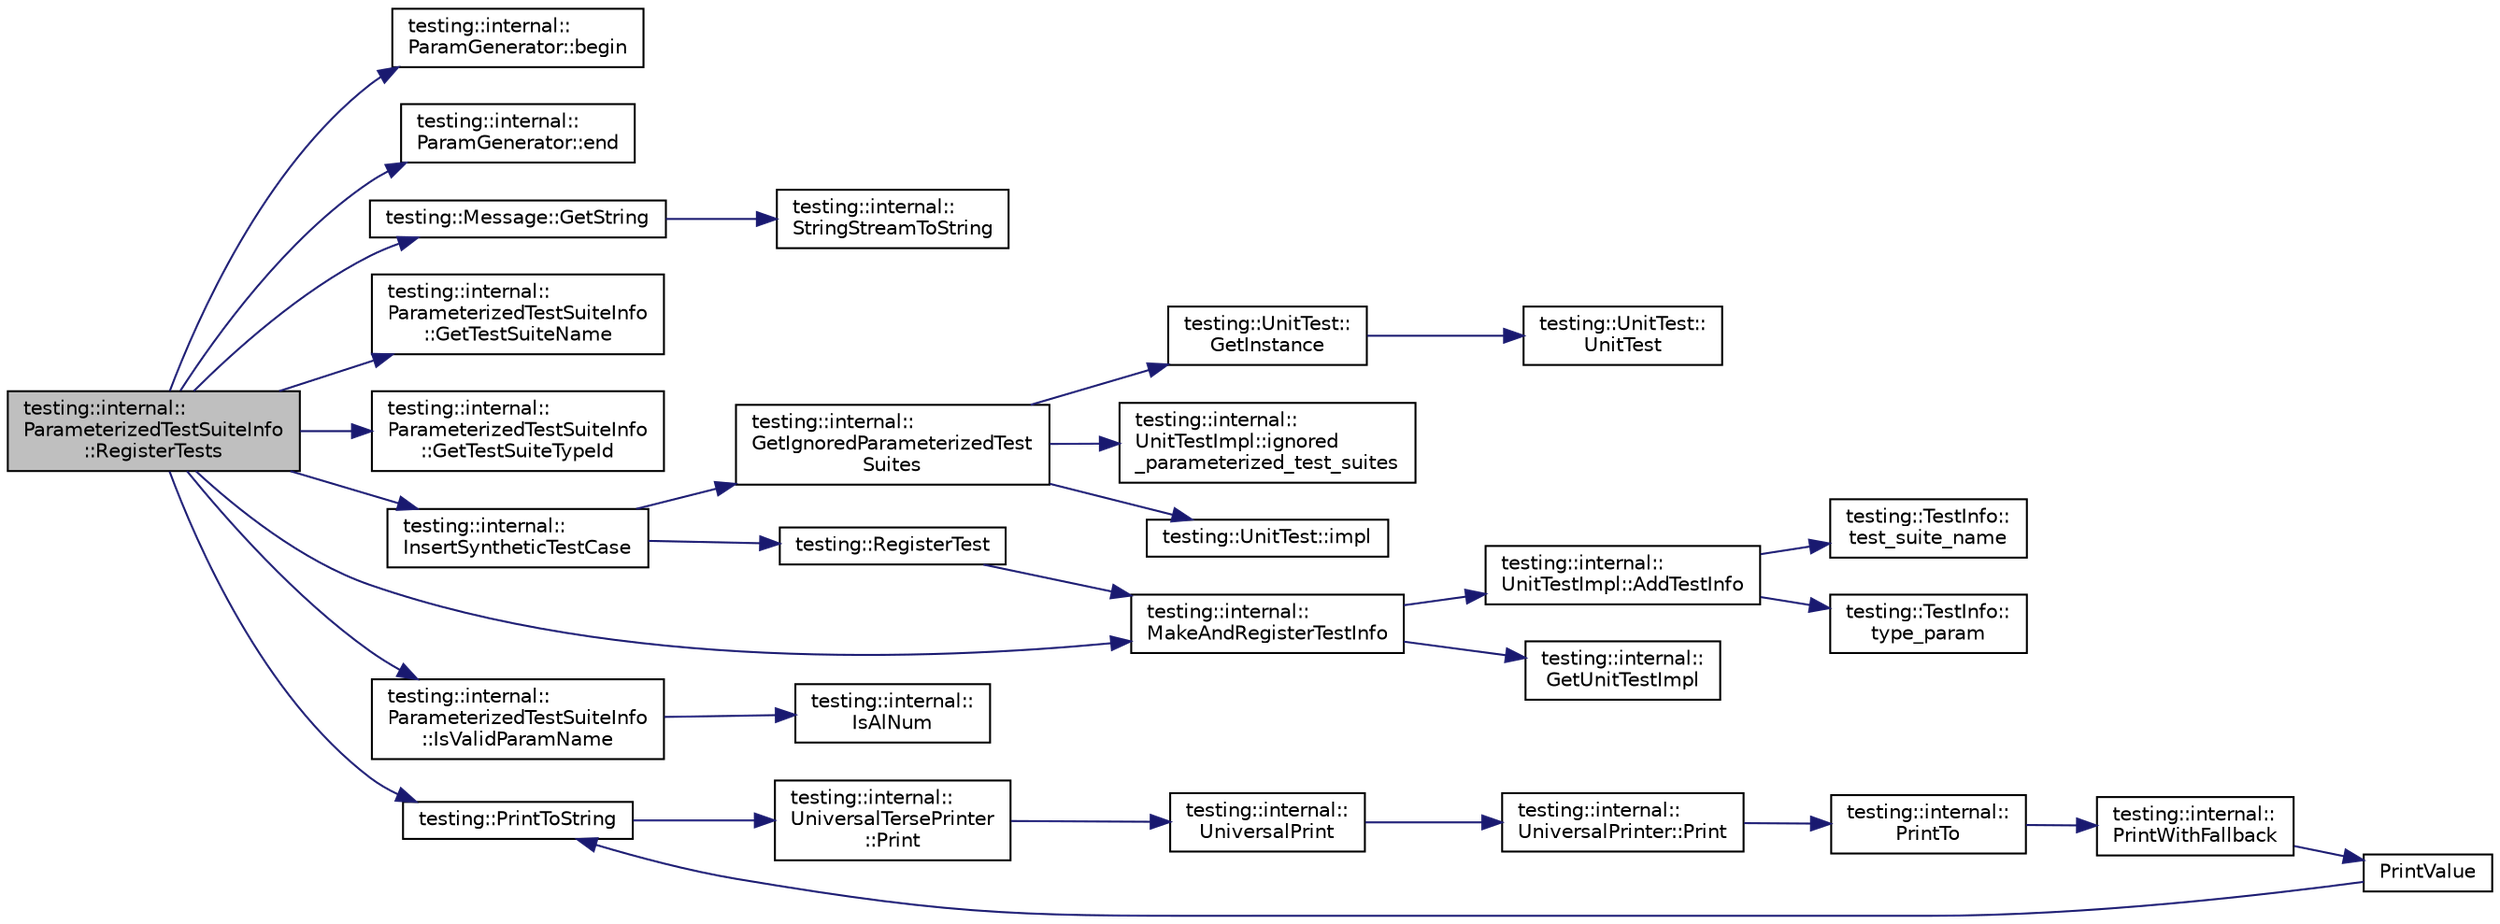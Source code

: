 digraph "testing::internal::ParameterizedTestSuiteInfo::RegisterTests"
{
 // LATEX_PDF_SIZE
  bgcolor="transparent";
  edge [fontname="Helvetica",fontsize="10",labelfontname="Helvetica",labelfontsize="10"];
  node [fontname="Helvetica",fontsize="10",shape=record];
  rankdir="LR";
  Node1 [label="testing::internal::\lParameterizedTestSuiteInfo\l::RegisterTests",height=0.2,width=0.4,color="black", fillcolor="grey75", style="filled", fontcolor="black",tooltip=" "];
  Node1 -> Node2 [color="midnightblue",fontsize="10",style="solid",fontname="Helvetica"];
  Node2 [label="testing::internal::\lParamGenerator::begin",height=0.2,width=0.4,color="black",URL="$classtesting_1_1internal_1_1ParamGenerator.html#a14e735c8bd113556ae905a560cd2d607",tooltip=" "];
  Node1 -> Node3 [color="midnightblue",fontsize="10",style="solid",fontname="Helvetica"];
  Node3 [label="testing::internal::\lParamGenerator::end",height=0.2,width=0.4,color="black",URL="$classtesting_1_1internal_1_1ParamGenerator.html#aaf8f75df1099a07ff771a550b48f9fbe",tooltip=" "];
  Node1 -> Node4 [color="midnightblue",fontsize="10",style="solid",fontname="Helvetica"];
  Node4 [label="testing::Message::GetString",height=0.2,width=0.4,color="black",URL="$classtesting_1_1Message.html#a2cdc4df62bdcc9df37651a1cf527704e",tooltip=" "];
  Node4 -> Node5 [color="midnightblue",fontsize="10",style="solid",fontname="Helvetica"];
  Node5 [label="testing::internal::\lStringStreamToString",height=0.2,width=0.4,color="black",URL="$namespacetesting_1_1internal.html#ac0a2b7f69fc829d80a39e925b6417e39",tooltip=" "];
  Node1 -> Node6 [color="midnightblue",fontsize="10",style="solid",fontname="Helvetica"];
  Node6 [label="testing::internal::\lParameterizedTestSuiteInfo\l::GetTestSuiteName",height=0.2,width=0.4,color="black",URL="$classtesting_1_1internal_1_1ParameterizedTestSuiteInfo.html#a4a5ddc2cd0404438c2b4d405cd0e706c",tooltip=" "];
  Node1 -> Node7 [color="midnightblue",fontsize="10",style="solid",fontname="Helvetica"];
  Node7 [label="testing::internal::\lParameterizedTestSuiteInfo\l::GetTestSuiteTypeId",height=0.2,width=0.4,color="black",URL="$classtesting_1_1internal_1_1ParameterizedTestSuiteInfo.html#af488d1d7c1889a250acff2ea6eba4c84",tooltip=" "];
  Node1 -> Node8 [color="midnightblue",fontsize="10",style="solid",fontname="Helvetica"];
  Node8 [label="testing::internal::\lInsertSyntheticTestCase",height=0.2,width=0.4,color="black",URL="$namespacetesting_1_1internal.html#a40954f99c6dca121628c34cc6b9d9196",tooltip=" "];
  Node8 -> Node9 [color="midnightblue",fontsize="10",style="solid",fontname="Helvetica"];
  Node9 [label="testing::internal::\lGetIgnoredParameterizedTest\lSuites",height=0.2,width=0.4,color="black",URL="$namespacetesting_1_1internal.html#af4e3dd7984d2fbd8df81e8ffb57c5cdf",tooltip=" "];
  Node9 -> Node10 [color="midnightblue",fontsize="10",style="solid",fontname="Helvetica"];
  Node10 [label="testing::UnitTest::\lGetInstance",height=0.2,width=0.4,color="black",URL="$classtesting_1_1UnitTest.html#a24192400b70b3b946746954e9574fb8e",tooltip=" "];
  Node10 -> Node11 [color="midnightblue",fontsize="10",style="solid",fontname="Helvetica"];
  Node11 [label="testing::UnitTest::\lUnitTest",height=0.2,width=0.4,color="black",URL="$classtesting_1_1UnitTest.html#a5e646d37f980429c310af696c8775f5c",tooltip=" "];
  Node9 -> Node12 [color="midnightblue",fontsize="10",style="solid",fontname="Helvetica"];
  Node12 [label="testing::internal::\lUnitTestImpl::ignored\l_parameterized_test_suites",height=0.2,width=0.4,color="black",URL="$classtesting_1_1internal_1_1UnitTestImpl.html#a1354720ebb90cc2ca044bb393f50f357",tooltip=" "];
  Node9 -> Node13 [color="midnightblue",fontsize="10",style="solid",fontname="Helvetica"];
  Node13 [label="testing::UnitTest::impl",height=0.2,width=0.4,color="black",URL="$classtesting_1_1UnitTest.html#a4df5d11a58affb337d7fa62eaa07690e",tooltip=" "];
  Node8 -> Node14 [color="midnightblue",fontsize="10",style="solid",fontname="Helvetica"];
  Node14 [label="testing::RegisterTest",height=0.2,width=0.4,color="black",URL="$namespacetesting.html#ab6d0df219135565f957031449dde8dc0",tooltip=" "];
  Node14 -> Node15 [color="midnightblue",fontsize="10",style="solid",fontname="Helvetica"];
  Node15 [label="testing::internal::\lMakeAndRegisterTestInfo",height=0.2,width=0.4,color="black",URL="$namespacetesting_1_1internal.html#a82087d14f1d2e6b1930237a644658d3a",tooltip=" "];
  Node15 -> Node16 [color="midnightblue",fontsize="10",style="solid",fontname="Helvetica"];
  Node16 [label="testing::internal::\lUnitTestImpl::AddTestInfo",height=0.2,width=0.4,color="black",URL="$classtesting_1_1internal_1_1UnitTestImpl.html#aa44354fe079a4140ce70c1b6ad7832fb",tooltip=" "];
  Node16 -> Node17 [color="midnightblue",fontsize="10",style="solid",fontname="Helvetica"];
  Node17 [label="testing::TestInfo::\ltest_suite_name",height=0.2,width=0.4,color="black",URL="$classtesting_1_1TestInfo.html#a82a84ffd0e4d18eb5a3f97a2077e12cc",tooltip=" "];
  Node16 -> Node18 [color="midnightblue",fontsize="10",style="solid",fontname="Helvetica"];
  Node18 [label="testing::TestInfo::\ltype_param",height=0.2,width=0.4,color="black",URL="$classtesting_1_1TestInfo.html#a7759bc57f4350ad406cbbb0b3bcea320",tooltip=" "];
  Node15 -> Node19 [color="midnightblue",fontsize="10",style="solid",fontname="Helvetica"];
  Node19 [label="testing::internal::\lGetUnitTestImpl",height=0.2,width=0.4,color="black",URL="$namespacetesting_1_1internal.html#a9bd0caf5d16512de38b39599c13ee634",tooltip=" "];
  Node1 -> Node20 [color="midnightblue",fontsize="10",style="solid",fontname="Helvetica"];
  Node20 [label="testing::internal::\lParameterizedTestSuiteInfo\l::IsValidParamName",height=0.2,width=0.4,color="black",URL="$classtesting_1_1internal_1_1ParameterizedTestSuiteInfo.html#a978b6780b449fc1ad63dec758e899679",tooltip=" "];
  Node20 -> Node21 [color="midnightblue",fontsize="10",style="solid",fontname="Helvetica"];
  Node21 [label="testing::internal::\lIsAlNum",height=0.2,width=0.4,color="black",URL="$namespacetesting_1_1internal.html#a83802e7f23324cd512232203662e1a98",tooltip=" "];
  Node1 -> Node15 [color="midnightblue",fontsize="10",style="solid",fontname="Helvetica"];
  Node1 -> Node22 [color="midnightblue",fontsize="10",style="solid",fontname="Helvetica"];
  Node22 [label="testing::PrintToString",height=0.2,width=0.4,color="black",URL="$namespacetesting.html#aa5717bb1144edd1d262d310ba70c82ed",tooltip=" "];
  Node22 -> Node23 [color="midnightblue",fontsize="10",style="solid",fontname="Helvetica"];
  Node23 [label="testing::internal::\lUniversalTersePrinter\l::Print",height=0.2,width=0.4,color="black",URL="$classtesting_1_1internal_1_1UniversalTersePrinter.html#a042249cdb42fdb77588c9ad54ea7ed54",tooltip=" "];
  Node23 -> Node24 [color="midnightblue",fontsize="10",style="solid",fontname="Helvetica"];
  Node24 [label="testing::internal::\lUniversalPrint",height=0.2,width=0.4,color="black",URL="$namespacetesting_1_1internal.html#a30708fa2bacf11895b03bdb21eb72309",tooltip=" "];
  Node24 -> Node25 [color="midnightblue",fontsize="10",style="solid",fontname="Helvetica"];
  Node25 [label="testing::internal::\lUniversalPrinter::Print",height=0.2,width=0.4,color="black",URL="$classtesting_1_1internal_1_1UniversalPrinter.html#aecec021e1abbaa260b701e24e3fe33eb",tooltip=" "];
  Node25 -> Node26 [color="midnightblue",fontsize="10",style="solid",fontname="Helvetica"];
  Node26 [label="testing::internal::\lPrintTo",height=0.2,width=0.4,color="black",URL="$namespacetesting_1_1internal.html#adb3c27150dbe661db0e0c4be27533460",tooltip=" "];
  Node26 -> Node27 [color="midnightblue",fontsize="10",style="solid",fontname="Helvetica"];
  Node27 [label="testing::internal::\lPrintWithFallback",height=0.2,width=0.4,color="black",URL="$namespacetesting_1_1internal.html#a5e9f744566e02ba3f811cd51d3b8c4fb",tooltip=" "];
  Node27 -> Node28 [color="midnightblue",fontsize="10",style="solid",fontname="Helvetica"];
  Node28 [label="PrintValue",height=0.2,width=0.4,color="black",URL="$googletest-param-test-test_8cc.html#a4f874f103b3979e50bc676c7f6414dfc",tooltip=" "];
  Node28 -> Node22 [color="midnightblue",fontsize="10",style="solid",fontname="Helvetica"];
}
